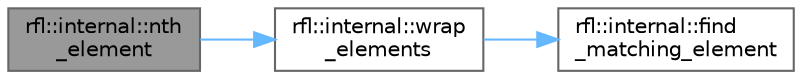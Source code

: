 digraph "rfl::internal::nth_element"
{
 // LATEX_PDF_SIZE
  bgcolor="transparent";
  edge [fontname=Helvetica,fontsize=10,labelfontname=Helvetica,labelfontsize=10];
  node [fontname=Helvetica,fontsize=10,shape=box,height=0.2,width=0.4];
  rankdir="LR";
  Node1 [id="Node000001",label="rfl::internal::nth\l_element",height=0.2,width=0.4,color="gray40", fillcolor="grey60", style="filled", fontcolor="black",tooltip=" "];
  Node1 -> Node2 [id="edge1_Node000001_Node000002",color="steelblue1",style="solid",tooltip=" "];
  Node2 [id="Node000002",label="rfl::internal::wrap\l_elements",height=0.2,width=0.4,color="grey40", fillcolor="white", style="filled",URL="$namespacerfl_1_1internal.html#ae160ebba36b366771a5d97ee34fe81f0",tooltip=" "];
  Node2 -> Node3 [id="edge2_Node000002_Node000003",color="steelblue1",style="solid",tooltip=" "];
  Node3 [id="Node000003",label="rfl::internal::find\l_matching_element",height=0.2,width=0.4,color="grey40", fillcolor="white", style="filled",URL="$namespacerfl_1_1internal.html#aba6fdec54b046dc921266c81f324775e",tooltip=" "];
}
